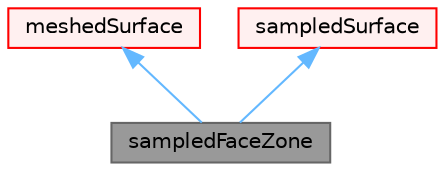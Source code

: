 digraph "sampledFaceZone"
{
 // LATEX_PDF_SIZE
  bgcolor="transparent";
  edge [fontname=Helvetica,fontsize=10,labelfontname=Helvetica,labelfontsize=10];
  node [fontname=Helvetica,fontsize=10,shape=box,height=0.2,width=0.4];
  Node1 [id="Node000001",label="sampledFaceZone",height=0.2,width=0.4,color="gray40", fillcolor="grey60", style="filled", fontcolor="black",tooltip="A sampledSurface defined by a faceZone or faceZones."];
  Node2 -> Node1 [id="edge1_Node000001_Node000002",dir="back",color="steelblue1",style="solid",tooltip=" "];
  Node2 [id="Node000002",label="meshedSurface",height=0.2,width=0.4,color="red", fillcolor="#FFF0F0", style="filled",URL="$classFoam_1_1MeshedSurface.html",tooltip=" "];
  Node14 -> Node1 [id="edge2_Node000001_Node000014",dir="back",color="steelblue1",style="solid",tooltip=" "];
  Node14 [id="Node000014",label="sampledSurface",height=0.2,width=0.4,color="red", fillcolor="#FFF0F0", style="filled",URL="$classFoam_1_1sampledSurface.html",tooltip="An abstract class for surfaces with sampling."];
}
